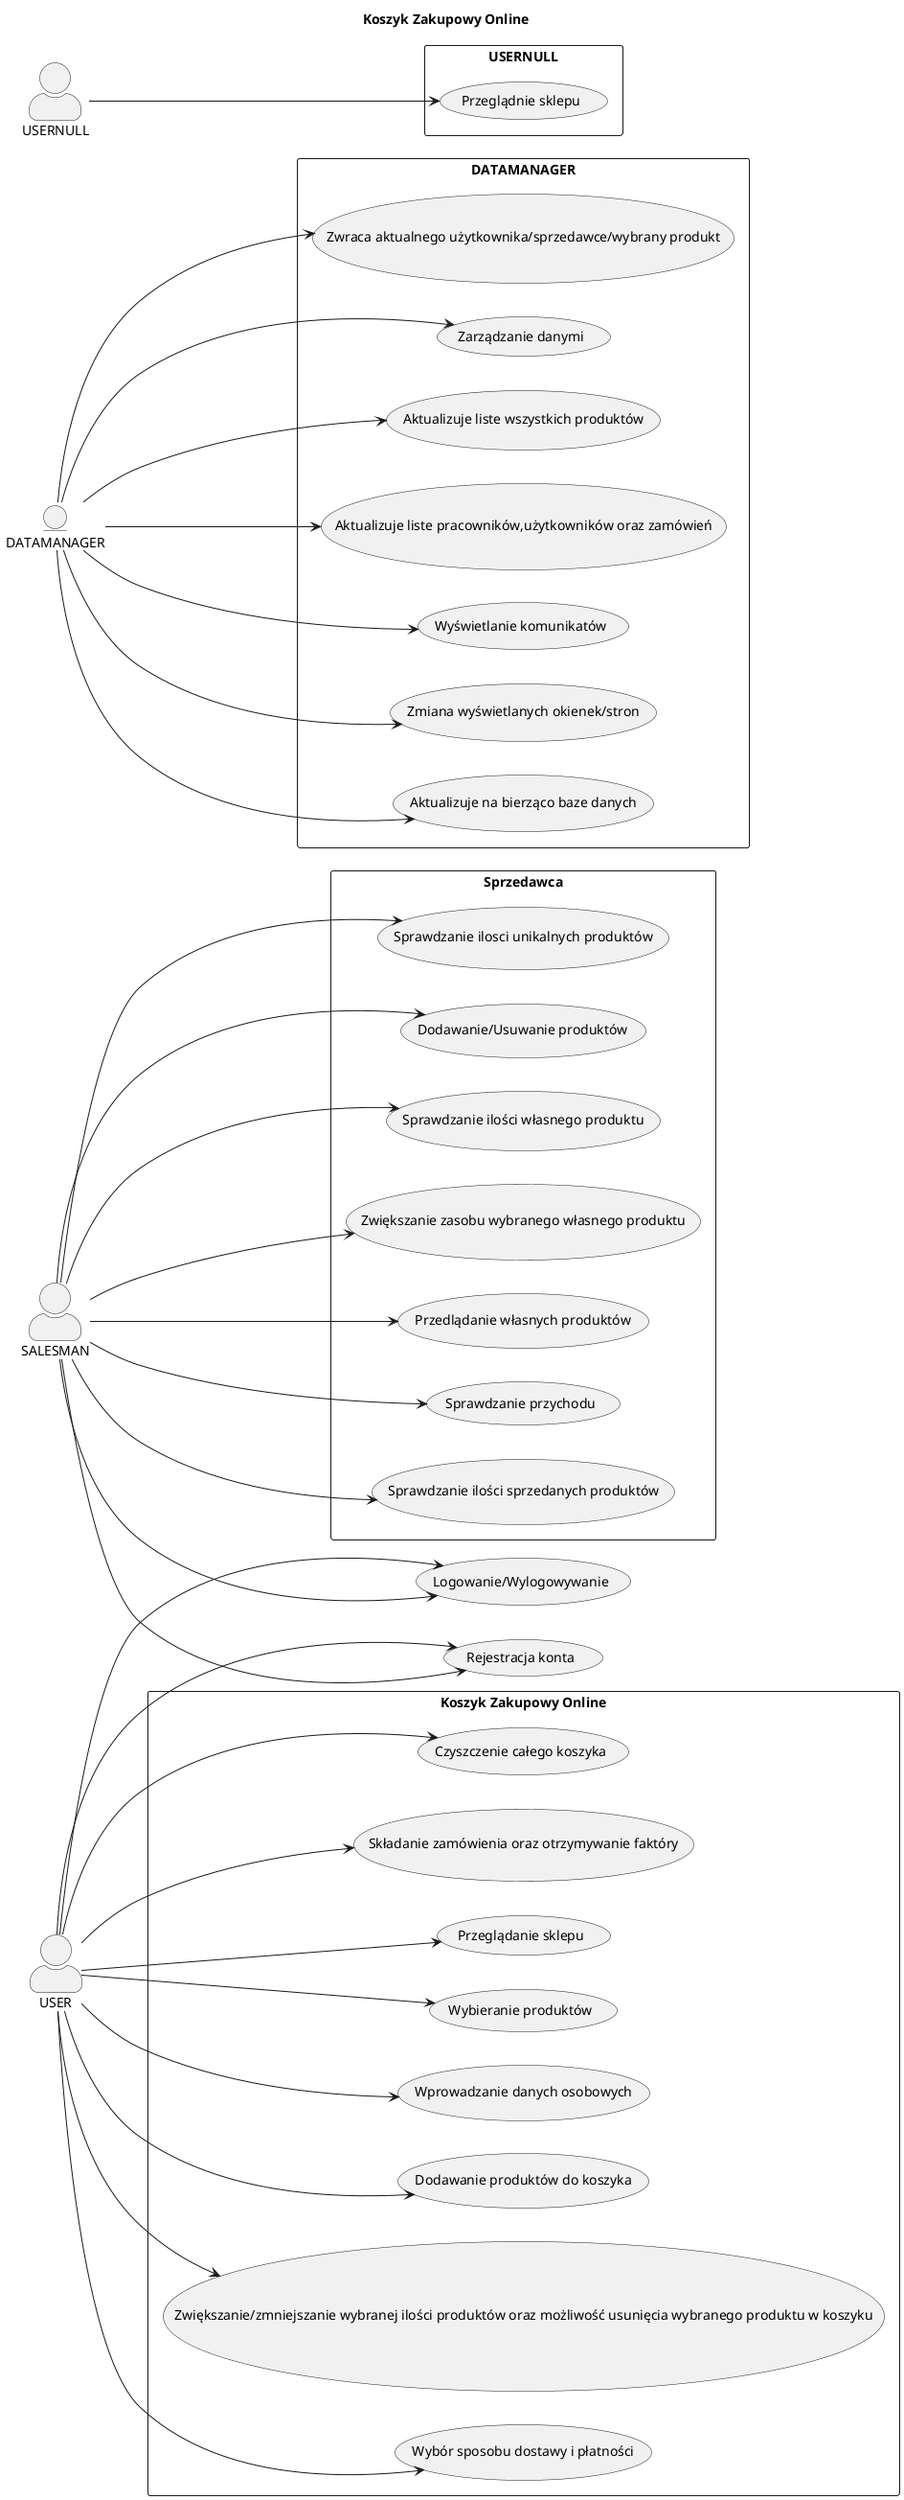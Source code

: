 @startuml
title Koszyk Zakupowy Online

skinparam actorStyle awesome

actor "USER" as User
actor "SALESMAN" as Salesman
entity "DATAMANAGER" as datamanager
actor "USERNULL" as usernull

left to right direction

rectangle "Koszyk Zakupowy Online" {
  User --> (Przeglądanie sklepu)
  User --> (Wybieranie produktów)
  User --> (Wprowadzanie danych osobowych)
  User --> (Dodawanie produktów do koszyka)
  User --> (Zwiększanie/zmniejszanie wybranej ilości produktów oraz możliwość usunięcia wybranego produktu w koszyku)
  User --> (Wybór sposobu dostawy i płatności)
  User --> (Czyszczenie całego koszyka)
  User --> (Składanie zamówienia oraz otrzymywanie faktóry)
}
User --> (Logowanie/Wylogowywanie)
User --> (Rejestracja konta)
Salesman --> (Rejestracja konta)
Salesman --> (Logowanie/Wylogowywanie)

rectangle "Sprzedawca" {
  Salesman --> (Dodawanie/Usuwanie produktów)
  Salesman --> (Sprawdzanie ilości własnego produktu)
  Salesman --> (Zwiększanie zasobu wybranego własnego produktu)
  Salesman --> (Przedlądanie własnych produktów)
  Salesman --> (Sprawdzanie przychodu)
  Salesman --> (Sprawdzanie ilości sprzedanych produktów)
  Salesman --> (Sprawdzanie ilosci unikalnych produktów)
}

rectangle "DATAMANAGER" {
  datamanager --> (Zarządzanie danymi)
  datamanager --> (Aktualizuje liste wszystkich produktów)
  datamanager --> (Aktualizuje liste pracowników,użytkowników oraz zamówień)
  datamanager --> (Wyświetlanie komunikatów)
  datamanager --> (Zmiana wyświetlanych okienek/stron)
  datamanager --> (Aktualizuje na bierząco baze danych)
  datamanager --> (Zwraca aktualnego użytkownika/sprzedawce/wybrany produkt)
}

rectangle "USERNULL" {
    usernull --> (Przeglądnie sklepu)
}


@enduml
